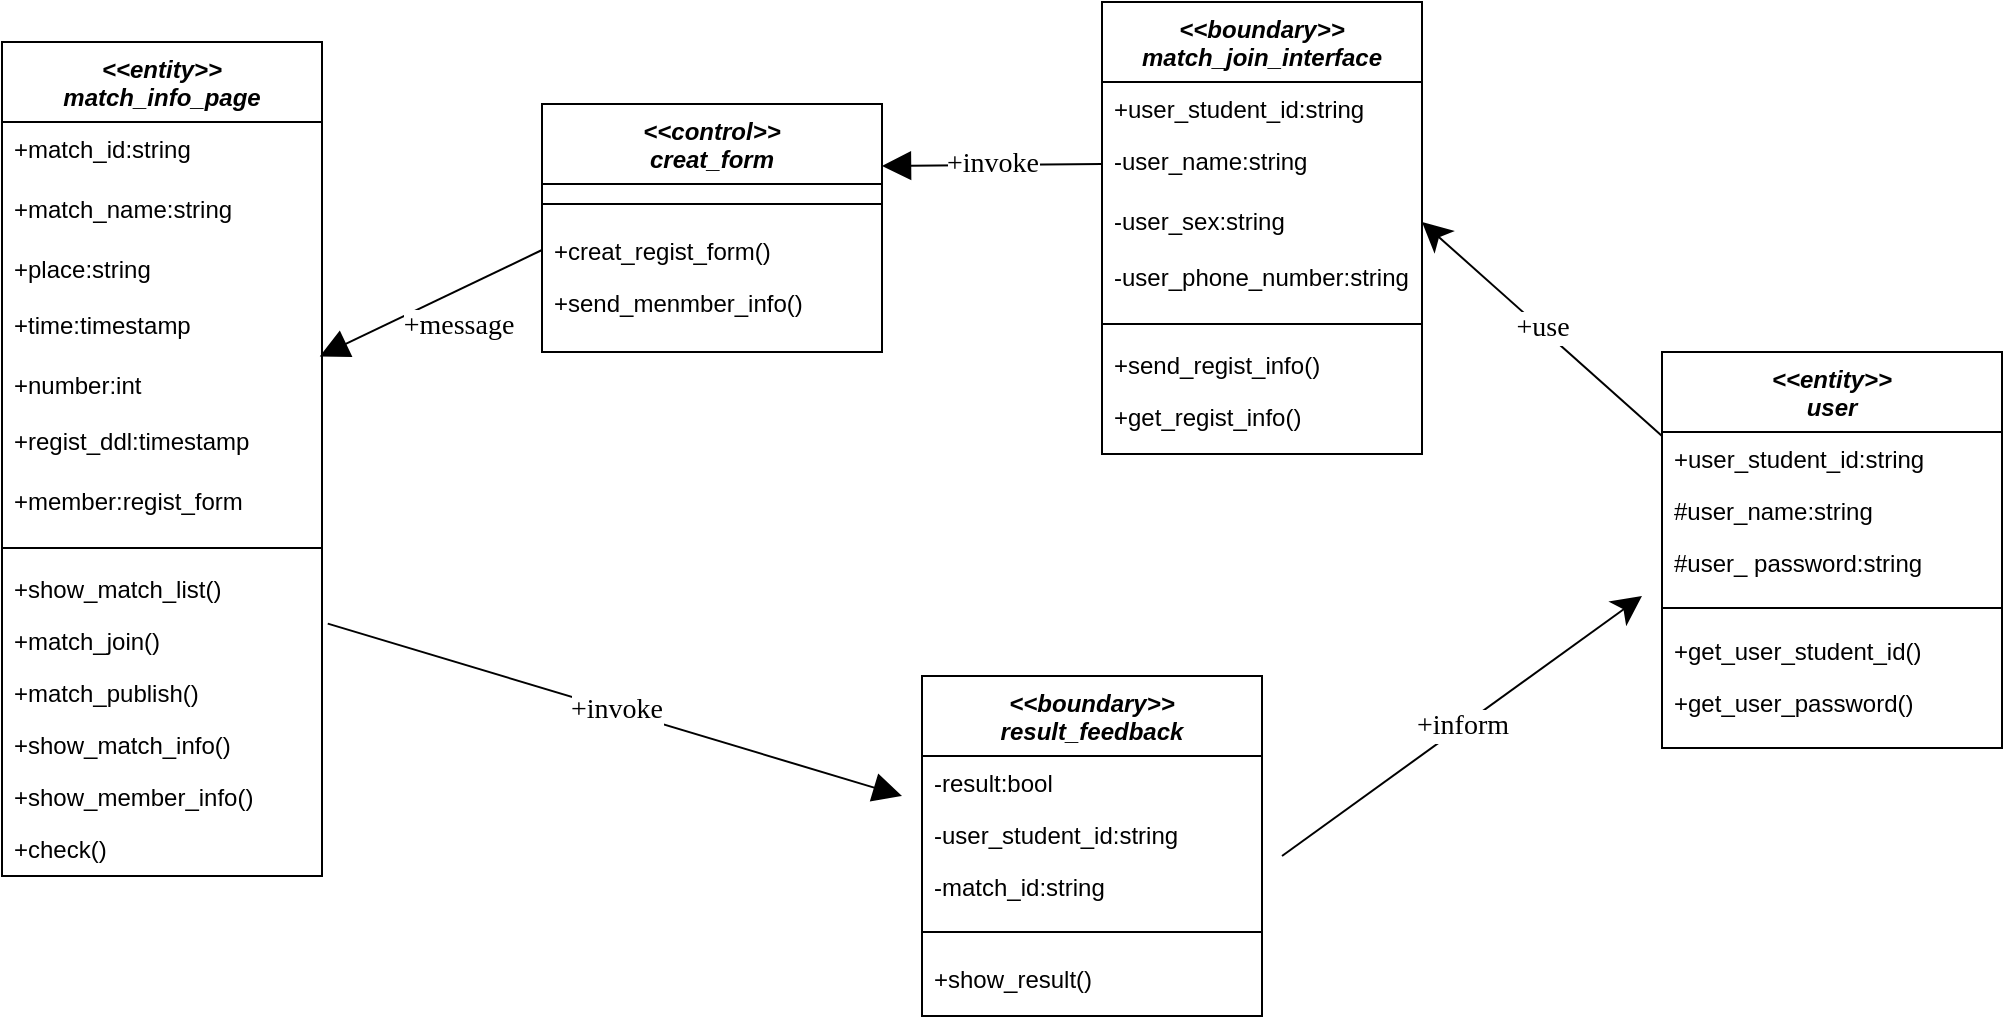 <mxfile version="17.4.2" type="device"><diagram id="BT22lPzQvOXobHdCQhmS" name="第 1 页"><mxGraphModel dx="1038" dy="649" grid="1" gridSize="10" guides="1" tooltips="1" connect="1" arrows="1" fold="1" page="1" pageScale="1" pageWidth="3300" pageHeight="4681" math="0" shadow="0"><root><mxCell id="0"/><mxCell id="1" parent="0"/><mxCell id="aERziDgv_PilLvShWhmC-1" value="&lt;&lt;entity&gt;&gt;&#10;match_info_page&#10;" style="swimlane;fontStyle=3;align=center;verticalAlign=top;childLayout=stackLayout;horizontal=1;startSize=40;horizontalStack=0;resizeParent=1;resizeLast=0;collapsible=1;marginBottom=0;rounded=0;shadow=0;strokeWidth=1;" parent="1" vertex="1"><mxGeometry x="270" y="173" width="160" height="417" as="geometry"><mxRectangle x="230" y="140" width="160" height="26" as="alternateBounds"/></mxGeometry></mxCell><mxCell id="aERziDgv_PilLvShWhmC-2" value="+match_id:string&#10;" style="text;align=left;verticalAlign=top;spacingLeft=4;spacingRight=4;overflow=hidden;rotatable=0;points=[[0,0.5],[1,0.5]];portConstraint=eastwest;rounded=0;shadow=0;html=0;" parent="aERziDgv_PilLvShWhmC-1" vertex="1"><mxGeometry y="40" width="160" height="30" as="geometry"/></mxCell><mxCell id="aERziDgv_PilLvShWhmC-3" value="+match_name:string&#10;" style="text;align=left;verticalAlign=top;spacingLeft=4;spacingRight=4;overflow=hidden;rotatable=0;points=[[0,0.5],[1,0.5]];portConstraint=eastwest;rounded=0;shadow=0;html=0;" parent="aERziDgv_PilLvShWhmC-1" vertex="1"><mxGeometry y="70" width="160" height="30" as="geometry"/></mxCell><mxCell id="aERziDgv_PilLvShWhmC-4" value="+place:string" style="text;align=left;verticalAlign=top;spacingLeft=4;spacingRight=4;overflow=hidden;rotatable=0;points=[[0,0.5],[1,0.5]];portConstraint=eastwest;rounded=0;shadow=0;html=0;" parent="aERziDgv_PilLvShWhmC-1" vertex="1"><mxGeometry y="100" width="160" height="28" as="geometry"/></mxCell><mxCell id="aERziDgv_PilLvShWhmC-5" value="+time:timestamp" style="text;align=left;verticalAlign=top;spacingLeft=4;spacingRight=4;overflow=hidden;rotatable=0;points=[[0,0.5],[1,0.5]];portConstraint=eastwest;rounded=0;shadow=0;html=0;" parent="aERziDgv_PilLvShWhmC-1" vertex="1"><mxGeometry y="128" width="160" height="30" as="geometry"/></mxCell><mxCell id="aERziDgv_PilLvShWhmC-6" value="+number:int" style="text;align=left;verticalAlign=top;spacingLeft=4;spacingRight=4;overflow=hidden;rotatable=0;points=[[0,0.5],[1,0.5]];portConstraint=eastwest;rounded=0;shadow=0;html=0;" parent="aERziDgv_PilLvShWhmC-1" vertex="1"><mxGeometry y="158" width="160" height="28" as="geometry"/></mxCell><mxCell id="aERziDgv_PilLvShWhmC-7" value="+regist_ddl:timestamp" style="text;align=left;verticalAlign=top;spacingLeft=4;spacingRight=4;overflow=hidden;rotatable=0;points=[[0,0.5],[1,0.5]];portConstraint=eastwest;rounded=0;shadow=0;html=0;" parent="aERziDgv_PilLvShWhmC-1" vertex="1"><mxGeometry y="186" width="160" height="30" as="geometry"/></mxCell><mxCell id="aERziDgv_PilLvShWhmC-8" value="+member:regist_form" style="text;align=left;verticalAlign=top;spacingLeft=4;spacingRight=4;overflow=hidden;rotatable=0;points=[[0,0.5],[1,0.5]];portConstraint=eastwest;rounded=0;shadow=0;html=0;" parent="aERziDgv_PilLvShWhmC-1" vertex="1"><mxGeometry y="216" width="160" height="30" as="geometry"/></mxCell><mxCell id="aERziDgv_PilLvShWhmC-9" value="" style="line;html=1;strokeWidth=1;align=left;verticalAlign=middle;spacingTop=-1;spacingLeft=3;spacingRight=3;rotatable=0;labelPosition=right;points=[];portConstraint=eastwest;" parent="aERziDgv_PilLvShWhmC-1" vertex="1"><mxGeometry y="246" width="160" height="14" as="geometry"/></mxCell><mxCell id="aERziDgv_PilLvShWhmC-10" value="+show_match_list()" style="text;align=left;verticalAlign=top;spacingLeft=4;spacingRight=4;overflow=hidden;rotatable=0;points=[[0,0.5],[1,0.5]];portConstraint=eastwest;" parent="aERziDgv_PilLvShWhmC-1" vertex="1"><mxGeometry y="260" width="160" height="26" as="geometry"/></mxCell><mxCell id="aERziDgv_PilLvShWhmC-11" value="+match_join()" style="text;align=left;verticalAlign=top;spacingLeft=4;spacingRight=4;overflow=hidden;rotatable=0;points=[[0,0.5],[1,0.5]];portConstraint=eastwest;" parent="aERziDgv_PilLvShWhmC-1" vertex="1"><mxGeometry y="286" width="160" height="26" as="geometry"/></mxCell><mxCell id="aERziDgv_PilLvShWhmC-12" value="+match_publish()" style="text;align=left;verticalAlign=top;spacingLeft=4;spacingRight=4;overflow=hidden;rotatable=0;points=[[0,0.5],[1,0.5]];portConstraint=eastwest;" parent="aERziDgv_PilLvShWhmC-1" vertex="1"><mxGeometry y="312" width="160" height="26" as="geometry"/></mxCell><mxCell id="aERziDgv_PilLvShWhmC-13" value="+show_match_info()" style="text;align=left;verticalAlign=top;spacingLeft=4;spacingRight=4;overflow=hidden;rotatable=0;points=[[0,0.5],[1,0.5]];portConstraint=eastwest;" parent="aERziDgv_PilLvShWhmC-1" vertex="1"><mxGeometry y="338" width="160" height="26" as="geometry"/></mxCell><mxCell id="aERziDgv_PilLvShWhmC-14" value="+show_member_info()" style="text;align=left;verticalAlign=top;spacingLeft=4;spacingRight=4;overflow=hidden;rotatable=0;points=[[0,0.5],[1,0.5]];portConstraint=eastwest;" parent="aERziDgv_PilLvShWhmC-1" vertex="1"><mxGeometry y="364" width="160" height="26" as="geometry"/></mxCell><mxCell id="aERziDgv_PilLvShWhmC-15" value="+check()" style="text;align=left;verticalAlign=top;spacingLeft=4;spacingRight=4;overflow=hidden;rotatable=0;points=[[0,0.5],[1,0.5]];portConstraint=eastwest;" parent="aERziDgv_PilLvShWhmC-1" vertex="1"><mxGeometry y="390" width="160" height="26" as="geometry"/></mxCell><mxCell id="aERziDgv_PilLvShWhmC-17" style="edgeStyle=orthogonalEdgeStyle;rounded=0;orthogonalLoop=1;jettySize=auto;html=1;exitX=1;exitY=0.5;exitDx=0;exitDy=0;" parent="aERziDgv_PilLvShWhmC-1" source="aERziDgv_PilLvShWhmC-4" target="aERziDgv_PilLvShWhmC-4" edge="1"><mxGeometry relative="1" as="geometry"/></mxCell><mxCell id="aERziDgv_PilLvShWhmC-28" value="&lt;&lt;boundary&gt;&gt;&#10;result_feedback&#10;" style="swimlane;fontStyle=3;align=center;verticalAlign=top;childLayout=stackLayout;horizontal=1;startSize=40;horizontalStack=0;resizeParent=1;resizeLast=0;collapsible=1;marginBottom=0;rounded=0;shadow=0;strokeWidth=1;" parent="1" vertex="1"><mxGeometry x="730" y="490" width="170" height="170" as="geometry"><mxRectangle x="230" y="140" width="160" height="26" as="alternateBounds"/></mxGeometry></mxCell><mxCell id="aERziDgv_PilLvShWhmC-29" value="-result:bool" style="text;align=left;verticalAlign=top;spacingLeft=4;spacingRight=4;overflow=hidden;rotatable=0;points=[[0,0.5],[1,0.5]];portConstraint=eastwest;rounded=0;shadow=0;html=0;" parent="aERziDgv_PilLvShWhmC-28" vertex="1"><mxGeometry y="40" width="170" height="26" as="geometry"/></mxCell><mxCell id="aERziDgv_PilLvShWhmC-30" value="-user_student_id:string" style="text;align=left;verticalAlign=top;spacingLeft=4;spacingRight=4;overflow=hidden;rotatable=0;points=[[0,0.5],[1,0.5]];portConstraint=eastwest;rounded=0;shadow=0;html=0;" parent="aERziDgv_PilLvShWhmC-28" vertex="1"><mxGeometry y="66" width="170" height="26" as="geometry"/></mxCell><mxCell id="aERziDgv_PilLvShWhmC-31" value="-match_id:string" style="text;align=left;verticalAlign=top;spacingLeft=4;spacingRight=4;overflow=hidden;rotatable=0;points=[[0,0.5],[1,0.5]];portConstraint=eastwest;rounded=0;shadow=0;html=0;" parent="aERziDgv_PilLvShWhmC-28" vertex="1"><mxGeometry y="92" width="170" height="26" as="geometry"/></mxCell><mxCell id="aERziDgv_PilLvShWhmC-32" value="" style="line;html=1;strokeWidth=1;align=left;verticalAlign=middle;spacingTop=-1;spacingLeft=3;spacingRight=3;rotatable=0;labelPosition=right;points=[];portConstraint=eastwest;" parent="aERziDgv_PilLvShWhmC-28" vertex="1"><mxGeometry y="118" width="170" height="20" as="geometry"/></mxCell><mxCell id="aERziDgv_PilLvShWhmC-33" value="+show_result()" style="text;align=left;verticalAlign=top;spacingLeft=4;spacingRight=4;overflow=hidden;rotatable=0;points=[[0,0.5],[1,0.5]];portConstraint=eastwest;" parent="aERziDgv_PilLvShWhmC-28" vertex="1"><mxGeometry y="138" width="170" height="26" as="geometry"/></mxCell><mxCell id="aERziDgv_PilLvShWhmC-35" value="+use" style="endArrow=classic;html=1;rounded=0;endSize=12;entryX=1;entryY=0.5;entryDx=0;entryDy=0;fontFamily=Verdana;fontSize=14;" parent="1" target="aERziDgv_PilLvShWhmC-42" edge="1"><mxGeometry width="50" height="50" relative="1" as="geometry"><mxPoint x="1100" y="370" as="sourcePoint"/><mxPoint x="970" y="250" as="targetPoint"/></mxGeometry></mxCell><mxCell id="aERziDgv_PilLvShWhmC-36" value="+inform" style="endArrow=classic;html=1;rounded=0;endSize=12;fontSize=14;fontFamily=Verdana;" parent="1" edge="1"><mxGeometry width="50" height="50" relative="1" as="geometry"><mxPoint x="910" y="580" as="sourcePoint"/><mxPoint x="1090" y="450" as="targetPoint"/></mxGeometry></mxCell><mxCell id="aERziDgv_PilLvShWhmC-37" value="&lt;font style=&quot;font-size: 14px;&quot;&gt;+invoke&lt;/font&gt;" style="endArrow=block;endFill=1;endSize=12;html=1;rounded=0;fontSize=14;fontFamily=Verdana;exitX=1.018;exitY=1.185;exitDx=0;exitDy=0;exitPerimeter=0;" parent="1" source="aERziDgv_PilLvShWhmC-10" edge="1"><mxGeometry width="160" relative="1" as="geometry"><mxPoint x="670" y="270" as="sourcePoint"/><mxPoint x="720" y="550" as="targetPoint"/><Array as="points"><mxPoint x="720" y="550"/></Array></mxGeometry></mxCell><mxCell id="aERziDgv_PilLvShWhmC-38" value="+message" style="endArrow=block;endFill=1;endSize=12;html=1;rounded=0;fontSize=14;fontFamily=Verdana;startArrow=none;startFill=0;startSize=12;exitX=0;exitY=0.5;exitDx=0;exitDy=0;entryX=0.993;entryY=-0.029;entryDx=0;entryDy=0;entryPerimeter=0;" parent="1" source="aERziDgv_PilLvShWhmC-49" target="aERziDgv_PilLvShWhmC-6" edge="1"><mxGeometry x="-0.104" y="16" width="160" relative="1" as="geometry"><mxPoint x="738.72" y="240.812" as="sourcePoint"/><mxPoint x="650" y="190" as="targetPoint"/><mxPoint x="1" as="offset"/></mxGeometry></mxCell><mxCell id="aERziDgv_PilLvShWhmC-39" value="&lt;&lt;boundary&gt;&gt;&#10;match_join_interface&#10;" style="swimlane;fontStyle=3;align=center;verticalAlign=top;childLayout=stackLayout;horizontal=1;startSize=40;horizontalStack=0;resizeParent=1;resizeLast=0;collapsible=1;marginBottom=0;rounded=0;shadow=0;strokeWidth=1;" parent="1" vertex="1"><mxGeometry x="820" y="153" width="160" height="226" as="geometry"><mxRectangle x="230" y="140" width="160" height="26" as="alternateBounds"/></mxGeometry></mxCell><mxCell id="aERziDgv_PilLvShWhmC-40" value="+user_student_id:string" style="text;align=left;verticalAlign=top;spacingLeft=4;spacingRight=4;overflow=hidden;rotatable=0;points=[[0,0.5],[1,0.5]];portConstraint=eastwest;rounded=0;shadow=0;html=0;" parent="aERziDgv_PilLvShWhmC-39" vertex="1"><mxGeometry y="40" width="160" height="26" as="geometry"/></mxCell><mxCell id="aERziDgv_PilLvShWhmC-41" value="-user_name:string&#10;" style="text;align=left;verticalAlign=top;spacingLeft=4;spacingRight=4;overflow=hidden;rotatable=0;points=[[0,0.5],[1,0.5]];portConstraint=eastwest;rounded=0;shadow=0;html=0;" parent="aERziDgv_PilLvShWhmC-39" vertex="1"><mxGeometry y="66" width="160" height="30" as="geometry"/></mxCell><mxCell id="aERziDgv_PilLvShWhmC-42" value="-user_sex:string" style="text;align=left;verticalAlign=top;spacingLeft=4;spacingRight=4;overflow=hidden;rotatable=0;points=[[0,0.5],[1,0.5]];portConstraint=eastwest;rounded=0;shadow=0;html=0;" parent="aERziDgv_PilLvShWhmC-39" vertex="1"><mxGeometry y="96" width="160" height="28" as="geometry"/></mxCell><mxCell id="aERziDgv_PilLvShWhmC-43" value="-user_phone_number:string" style="text;align=left;verticalAlign=top;spacingLeft=4;spacingRight=4;overflow=hidden;rotatable=0;points=[[0,0.5],[1,0.5]];portConstraint=eastwest;rounded=0;shadow=0;html=0;" parent="aERziDgv_PilLvShWhmC-39" vertex="1"><mxGeometry y="124" width="160" height="30" as="geometry"/></mxCell><mxCell id="aERziDgv_PilLvShWhmC-44" value="" style="line;html=1;strokeWidth=1;align=left;verticalAlign=middle;spacingTop=-1;spacingLeft=3;spacingRight=3;rotatable=0;labelPosition=right;points=[];portConstraint=eastwest;" parent="aERziDgv_PilLvShWhmC-39" vertex="1"><mxGeometry y="154" width="160" height="14" as="geometry"/></mxCell><mxCell id="aERziDgv_PilLvShWhmC-45" value="+send_regist_info()" style="text;align=left;verticalAlign=top;spacingLeft=4;spacingRight=4;overflow=hidden;rotatable=0;points=[[0,0.5],[1,0.5]];portConstraint=eastwest;" parent="aERziDgv_PilLvShWhmC-39" vertex="1"><mxGeometry y="168" width="160" height="26" as="geometry"/></mxCell><mxCell id="aERziDgv_PilLvShWhmC-46" value="+get_regist_info()" style="text;align=left;verticalAlign=top;spacingLeft=4;spacingRight=4;overflow=hidden;rotatable=0;points=[[0,0.5],[1,0.5]];portConstraint=eastwest;" parent="aERziDgv_PilLvShWhmC-39" vertex="1"><mxGeometry y="194" width="160" height="32" as="geometry"/></mxCell><mxCell id="aERziDgv_PilLvShWhmC-47" value="&lt;&lt;control&gt;&gt;&#10;creat_form&#10;" style="swimlane;fontStyle=3;align=center;verticalAlign=top;childLayout=stackLayout;horizontal=1;startSize=40;horizontalStack=0;resizeParent=1;resizeLast=0;collapsible=1;marginBottom=0;rounded=0;shadow=0;strokeWidth=1;" parent="1" vertex="1"><mxGeometry x="540" y="204" width="170" height="124" as="geometry"><mxRectangle x="230" y="140" width="160" height="26" as="alternateBounds"/></mxGeometry></mxCell><mxCell id="aERziDgv_PilLvShWhmC-48" value="" style="line;html=1;strokeWidth=1;align=left;verticalAlign=middle;spacingTop=-1;spacingLeft=3;spacingRight=3;rotatable=0;labelPosition=right;points=[];portConstraint=eastwest;" parent="aERziDgv_PilLvShWhmC-47" vertex="1"><mxGeometry y="40" width="170" height="20" as="geometry"/></mxCell><mxCell id="aERziDgv_PilLvShWhmC-49" value="+creat_regist_form()" style="text;align=left;verticalAlign=top;spacingLeft=4;spacingRight=4;overflow=hidden;rotatable=0;points=[[0,0.5],[1,0.5]];portConstraint=eastwest;" parent="aERziDgv_PilLvShWhmC-47" vertex="1"><mxGeometry y="60" width="170" height="26" as="geometry"/></mxCell><mxCell id="aERziDgv_PilLvShWhmC-50" value="+send_menmber_info()" style="text;align=left;verticalAlign=top;spacingLeft=4;spacingRight=4;overflow=hidden;rotatable=0;points=[[0,0.5],[1,0.5]];portConstraint=eastwest;" parent="aERziDgv_PilLvShWhmC-47" vertex="1"><mxGeometry y="86" width="170" height="38" as="geometry"/></mxCell><mxCell id="aERziDgv_PilLvShWhmC-52" value="&lt;font style=&quot;font-size: 14px;&quot;&gt;+invoke&lt;/font&gt;" style="endArrow=block;endFill=1;endSize=12;html=1;rounded=0;fontSize=14;fontFamily=Verdana;exitX=0;exitY=0.5;exitDx=0;exitDy=0;entryX=1;entryY=0.25;entryDx=0;entryDy=0;" parent="1" source="aERziDgv_PilLvShWhmC-41" target="aERziDgv_PilLvShWhmC-47" edge="1"><mxGeometry width="160" relative="1" as="geometry"><mxPoint x="720" y="230" as="sourcePoint"/><mxPoint x="719.32" y="290.992" as="targetPoint"/></mxGeometry></mxCell><mxCell id="RBR_2-4hoKIe8S-TL9ra-1" value="&lt;&lt;entity&gt;&gt;&#10;user&#10;" style="swimlane;fontStyle=3;align=center;verticalAlign=top;childLayout=stackLayout;horizontal=1;startSize=40;horizontalStack=0;resizeParent=1;resizeLast=0;collapsible=1;marginBottom=0;rounded=0;shadow=0;strokeWidth=1;" parent="1" vertex="1"><mxGeometry x="1100" y="328" width="170" height="198" as="geometry"><mxRectangle x="230" y="140" width="160" height="26" as="alternateBounds"/></mxGeometry></mxCell><mxCell id="RBR_2-4hoKIe8S-TL9ra-2" value="+user_student_id:string" style="text;align=left;verticalAlign=top;spacingLeft=4;spacingRight=4;overflow=hidden;rotatable=0;points=[[0,0.5],[1,0.5]];portConstraint=eastwest;rounded=0;shadow=0;html=0;" parent="RBR_2-4hoKIe8S-TL9ra-1" vertex="1"><mxGeometry y="40" width="170" height="26" as="geometry"/></mxCell><mxCell id="RBR_2-4hoKIe8S-TL9ra-3" value="#user_name:string" style="text;align=left;verticalAlign=top;spacingLeft=4;spacingRight=4;overflow=hidden;rotatable=0;points=[[0,0.5],[1,0.5]];portConstraint=eastwest;rounded=0;shadow=0;html=0;" parent="RBR_2-4hoKIe8S-TL9ra-1" vertex="1"><mxGeometry y="66" width="170" height="26" as="geometry"/></mxCell><mxCell id="RBR_2-4hoKIe8S-TL9ra-4" value="#user_ password:string" style="text;align=left;verticalAlign=top;spacingLeft=4;spacingRight=4;overflow=hidden;rotatable=0;points=[[0,0.5],[1,0.5]];portConstraint=eastwest;rounded=0;shadow=0;html=0;" parent="RBR_2-4hoKIe8S-TL9ra-1" vertex="1"><mxGeometry y="92" width="170" height="28" as="geometry"/></mxCell><mxCell id="RBR_2-4hoKIe8S-TL9ra-5" value="" style="line;html=1;strokeWidth=1;align=left;verticalAlign=middle;spacingTop=-1;spacingLeft=3;spacingRight=3;rotatable=0;labelPosition=right;points=[];portConstraint=eastwest;" parent="RBR_2-4hoKIe8S-TL9ra-1" vertex="1"><mxGeometry y="120" width="170" height="16" as="geometry"/></mxCell><mxCell id="RBR_2-4hoKIe8S-TL9ra-6" value="+get_user_student_id()" style="text;align=left;verticalAlign=top;spacingLeft=4;spacingRight=4;overflow=hidden;rotatable=0;points=[[0,0.5],[1,0.5]];portConstraint=eastwest;" parent="RBR_2-4hoKIe8S-TL9ra-1" vertex="1"><mxGeometry y="136" width="170" height="26" as="geometry"/></mxCell><mxCell id="RBR_2-4hoKIe8S-TL9ra-7" value="+get_user_password()" style="text;align=left;verticalAlign=top;spacingLeft=4;spacingRight=4;overflow=hidden;rotatable=0;points=[[0,0.5],[1,0.5]];portConstraint=eastwest;" parent="RBR_2-4hoKIe8S-TL9ra-1" vertex="1"><mxGeometry y="162" width="170" height="34" as="geometry"/></mxCell></root></mxGraphModel></diagram></mxfile>